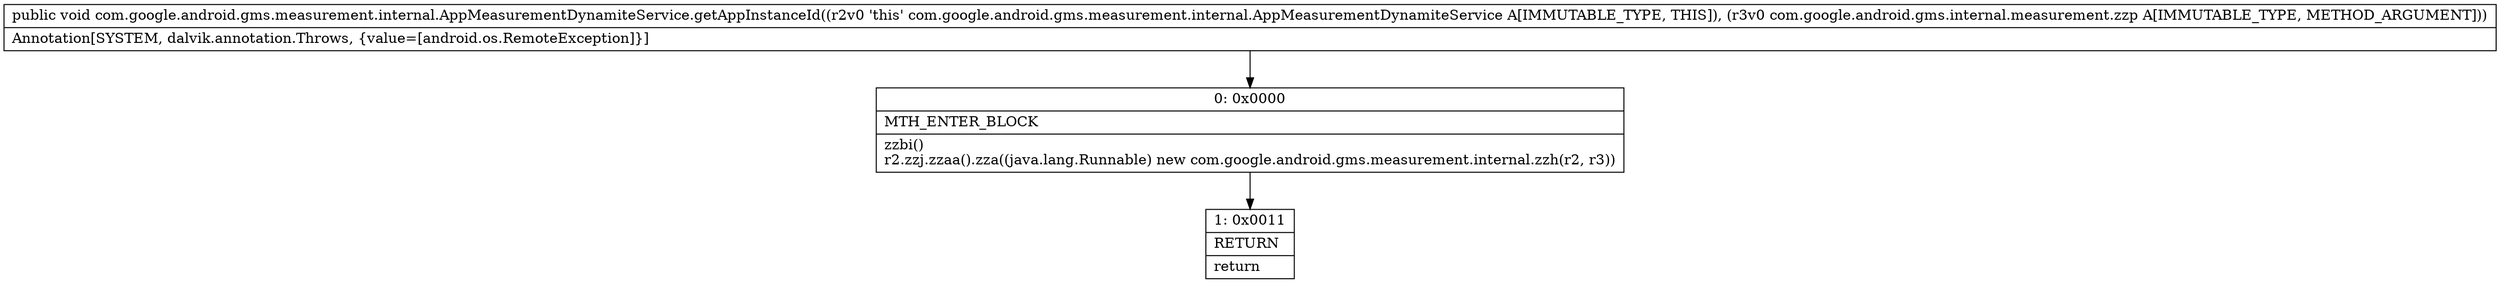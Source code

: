 digraph "CFG forcom.google.android.gms.measurement.internal.AppMeasurementDynamiteService.getAppInstanceId(Lcom\/google\/android\/gms\/internal\/measurement\/zzp;)V" {
Node_0 [shape=record,label="{0\:\ 0x0000|MTH_ENTER_BLOCK\l|zzbi()\lr2.zzj.zzaa().zza((java.lang.Runnable) new com.google.android.gms.measurement.internal.zzh(r2, r3))\l}"];
Node_1 [shape=record,label="{1\:\ 0x0011|RETURN\l|return\l}"];
MethodNode[shape=record,label="{public void com.google.android.gms.measurement.internal.AppMeasurementDynamiteService.getAppInstanceId((r2v0 'this' com.google.android.gms.measurement.internal.AppMeasurementDynamiteService A[IMMUTABLE_TYPE, THIS]), (r3v0 com.google.android.gms.internal.measurement.zzp A[IMMUTABLE_TYPE, METHOD_ARGUMENT]))  | Annotation[SYSTEM, dalvik.annotation.Throws, \{value=[android.os.RemoteException]\}]\l}"];
MethodNode -> Node_0;
Node_0 -> Node_1;
}


